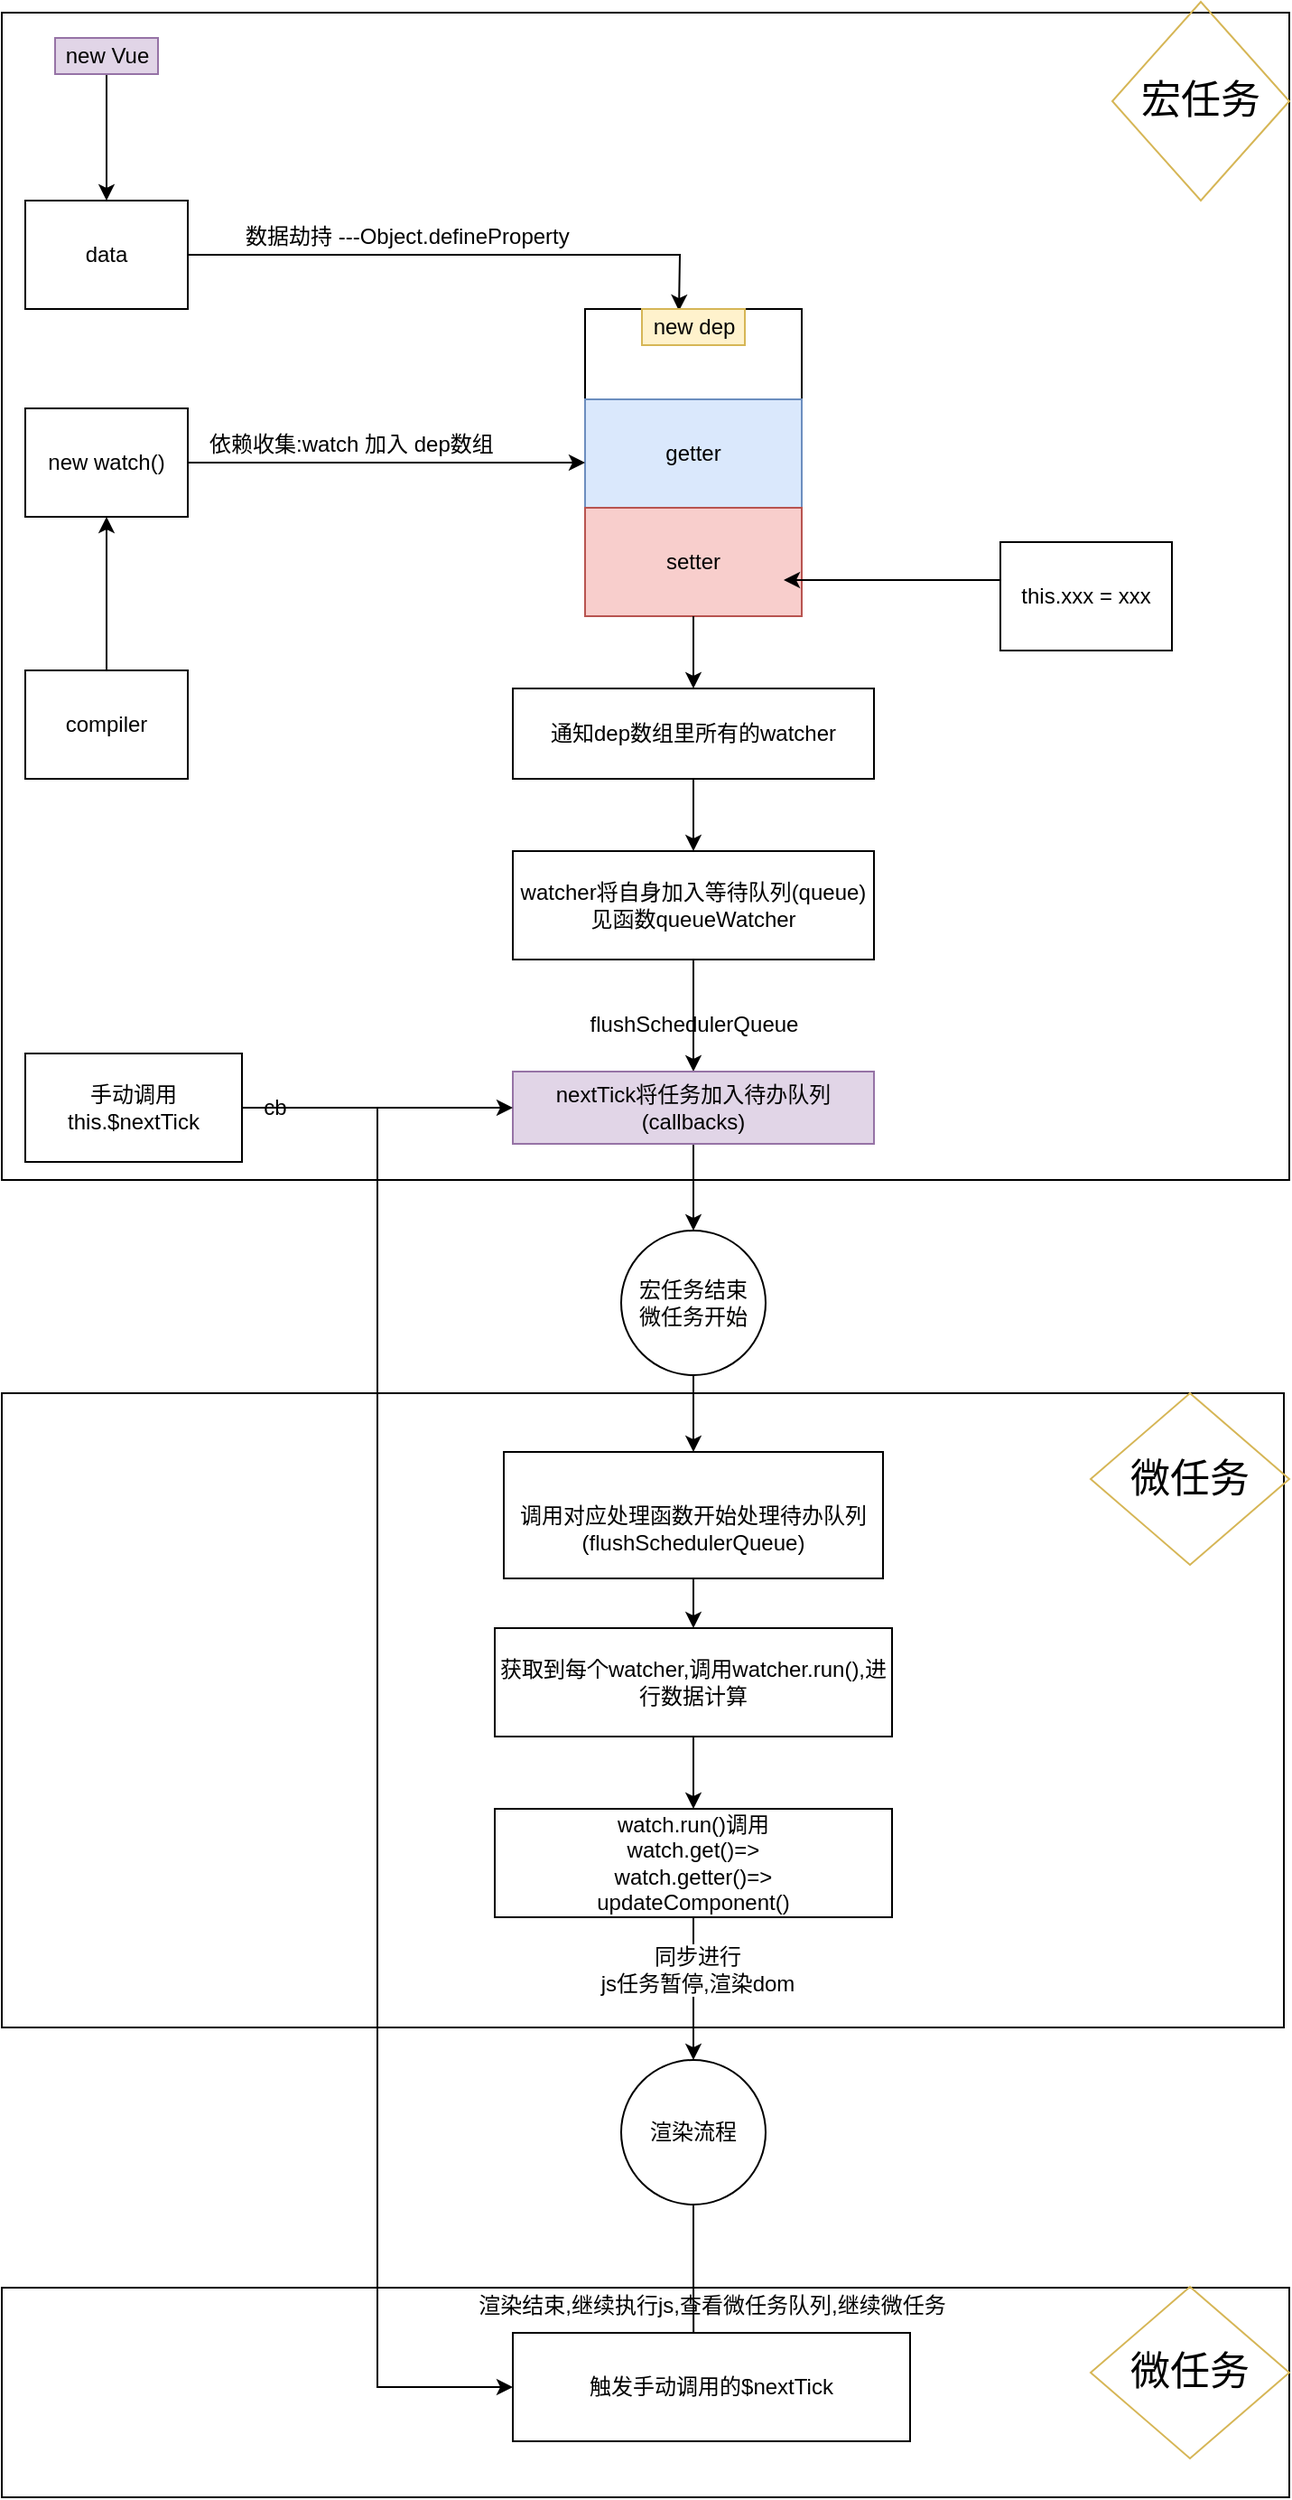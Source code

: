 <mxfile version="12.2.9" type="github" pages="1">
  <diagram id="HfMefwT_UiIjBtf52L7Y" name="Page-1">
    <mxGraphModel dx="650" dy="401" grid="1" gridSize="10" guides="1" tooltips="1" connect="1" arrows="1" fold="1" page="1" pageScale="1" pageWidth="827" pageHeight="1169" background="none" math="0" shadow="0">
      <root>
        <mxCell id="0"/>
        <mxCell id="1" parent="0"/>
        <mxCell id="YsaOxoRD0oWJHUhISJ-A-18" value="" style="rounded=0;whiteSpace=wrap;html=1;strokeColor=#000000;fillColor=none;" parent="1" vertex="1">
          <mxGeometry x="340" y="200" width="120" height="170" as="geometry"/>
        </mxCell>
        <mxCell id="QALL7YyBJUHeHBPMZXpB-23" value="" style="rounded=0;whiteSpace=wrap;html=1;fillColor=none;" vertex="1" parent="1">
          <mxGeometry x="17" y="36" width="713" height="646" as="geometry"/>
        </mxCell>
        <mxCell id="YsaOxoRD0oWJHUhISJ-A-53" value="" style="rounded=0;whiteSpace=wrap;html=1;strokeColor=#000000;fillColor=none;" parent="1" vertex="1">
          <mxGeometry x="17" y="800" width="710" height="351" as="geometry"/>
        </mxCell>
        <mxCell id="YsaOxoRD0oWJHUhISJ-A-1" value="getter" style="rounded=0;whiteSpace=wrap;html=1;fillColor=#dae8fc;strokeColor=#6c8ebf;" parent="1" vertex="1">
          <mxGeometry x="340" y="250" width="120" height="60" as="geometry"/>
        </mxCell>
        <mxCell id="YsaOxoRD0oWJHUhISJ-A-2" value="setter" style="rounded=0;whiteSpace=wrap;html=1;fillColor=#f8cecc;strokeColor=#b85450;" parent="1" vertex="1">
          <mxGeometry x="340" y="310" width="120" height="60" as="geometry"/>
        </mxCell>
        <mxCell id="YsaOxoRD0oWJHUhISJ-A-10" style="edgeStyle=orthogonalEdgeStyle;rounded=0;orthogonalLoop=1;jettySize=auto;html=1;entryX=0.458;entryY=0.005;entryDx=0;entryDy=0;entryPerimeter=0;" parent="1" source="YsaOxoRD0oWJHUhISJ-A-3" edge="1">
          <mxGeometry relative="1" as="geometry">
            <mxPoint x="392" y="201" as="targetPoint"/>
          </mxGeometry>
        </mxCell>
        <mxCell id="YsaOxoRD0oWJHUhISJ-A-3" value="data" style="rounded=0;whiteSpace=wrap;html=1;" parent="1" vertex="1">
          <mxGeometry x="30" y="140" width="90" height="60" as="geometry"/>
        </mxCell>
        <mxCell id="YsaOxoRD0oWJHUhISJ-A-11" value="数据劫持 ---Object.defineProperty&amp;nbsp;&lt;br&gt;" style="text;html=1;resizable=0;points=[];autosize=1;align=left;verticalAlign=top;spacingTop=-4;" parent="1" vertex="1">
          <mxGeometry x="150" y="150" width="200" height="20" as="geometry"/>
        </mxCell>
        <mxCell id="YsaOxoRD0oWJHUhISJ-A-24" style="edgeStyle=orthogonalEdgeStyle;rounded=0;orthogonalLoop=1;jettySize=auto;html=1;entryX=0.5;entryY=1;entryDx=0;entryDy=0;" parent="1" source="YsaOxoRD0oWJHUhISJ-A-12" target="YsaOxoRD0oWJHUhISJ-A-23" edge="1">
          <mxGeometry relative="1" as="geometry"/>
        </mxCell>
        <mxCell id="YsaOxoRD0oWJHUhISJ-A-12" value="compiler" style="rounded=0;whiteSpace=wrap;html=1;strokeColor=#000000;fillColor=none;" parent="1" vertex="1">
          <mxGeometry x="30" y="400" width="90" height="60" as="geometry"/>
        </mxCell>
        <mxCell id="YsaOxoRD0oWJHUhISJ-A-39" style="edgeStyle=orthogonalEdgeStyle;rounded=0;orthogonalLoop=1;jettySize=auto;html=1;entryX=0.5;entryY=0;entryDx=0;entryDy=0;" parent="1" source="YsaOxoRD0oWJHUhISJ-A-18" target="YsaOxoRD0oWJHUhISJ-A-38" edge="1">
          <mxGeometry relative="1" as="geometry"/>
        </mxCell>
        <mxCell id="YsaOxoRD0oWJHUhISJ-A-28" style="edgeStyle=orthogonalEdgeStyle;rounded=0;orthogonalLoop=1;jettySize=auto;html=1;entryX=0.5;entryY=0;entryDx=0;entryDy=0;" parent="1" source="YsaOxoRD0oWJHUhISJ-A-21" target="YsaOxoRD0oWJHUhISJ-A-3" edge="1">
          <mxGeometry relative="1" as="geometry"/>
        </mxCell>
        <mxCell id="YsaOxoRD0oWJHUhISJ-A-21" value="new Vue" style="text;html=1;strokeColor=#9673a6;fillColor=#e1d5e7;align=center;verticalAlign=middle;whiteSpace=wrap;rounded=0;" parent="1" vertex="1">
          <mxGeometry x="46.5" y="50" width="57" height="20" as="geometry"/>
        </mxCell>
        <mxCell id="YsaOxoRD0oWJHUhISJ-A-32" style="edgeStyle=orthogonalEdgeStyle;rounded=0;orthogonalLoop=1;jettySize=auto;html=1;entryX=0;entryY=0.5;entryDx=0;entryDy=0;" parent="1" source="YsaOxoRD0oWJHUhISJ-A-23" target="YsaOxoRD0oWJHUhISJ-A-18" edge="1">
          <mxGeometry relative="1" as="geometry"/>
        </mxCell>
        <mxCell id="YsaOxoRD0oWJHUhISJ-A-23" value="new watch()" style="rounded=0;whiteSpace=wrap;html=1;strokeColor=#000000;fillColor=none;" parent="1" vertex="1">
          <mxGeometry x="30" y="255" width="90" height="60" as="geometry"/>
        </mxCell>
        <mxCell id="YsaOxoRD0oWJHUhISJ-A-26" value="依赖收集:watch 加入 dep数组" style="text;html=1;resizable=0;points=[];autosize=1;align=left;verticalAlign=top;spacingTop=-4;" parent="1" vertex="1">
          <mxGeometry x="130" y="265" width="170" height="20" as="geometry"/>
        </mxCell>
        <mxCell id="YsaOxoRD0oWJHUhISJ-A-27" value="new dep" style="text;html=1;strokeColor=#d6b656;fillColor=#fff2cc;align=center;verticalAlign=middle;whiteSpace=wrap;rounded=0;" parent="1" vertex="1">
          <mxGeometry x="371.5" y="200" width="57" height="20" as="geometry"/>
        </mxCell>
        <mxCell id="QALL7YyBJUHeHBPMZXpB-25" style="edgeStyle=orthogonalEdgeStyle;rounded=0;orthogonalLoop=1;jettySize=auto;html=1;" edge="1" parent="1" source="YsaOxoRD0oWJHUhISJ-A-30">
          <mxGeometry relative="1" as="geometry">
            <mxPoint x="450" y="350" as="targetPoint"/>
            <Array as="points">
              <mxPoint x="460" y="350"/>
            </Array>
          </mxGeometry>
        </mxCell>
        <mxCell id="YsaOxoRD0oWJHUhISJ-A-30" value="this.xxx = xxx" style="rounded=0;whiteSpace=wrap;html=1;strokeColor=#000000;fillColor=none;" parent="1" vertex="1">
          <mxGeometry x="570" y="329" width="95" height="60" as="geometry"/>
        </mxCell>
        <mxCell id="YsaOxoRD0oWJHUhISJ-A-41" style="edgeStyle=orthogonalEdgeStyle;rounded=0;orthogonalLoop=1;jettySize=auto;html=1;entryX=0.5;entryY=0;entryDx=0;entryDy=0;" parent="1" source="YsaOxoRD0oWJHUhISJ-A-38" target="YsaOxoRD0oWJHUhISJ-A-40" edge="1">
          <mxGeometry relative="1" as="geometry"/>
        </mxCell>
        <mxCell id="YsaOxoRD0oWJHUhISJ-A-38" value="通知dep数组里所有的watcher" style="rounded=0;whiteSpace=wrap;html=1;strokeColor=#000000;fillColor=none;" parent="1" vertex="1">
          <mxGeometry x="300" y="410" width="200" height="50" as="geometry"/>
        </mxCell>
        <mxCell id="YsaOxoRD0oWJHUhISJ-A-43" style="edgeStyle=orthogonalEdgeStyle;rounded=0;orthogonalLoop=1;jettySize=auto;html=1;entryX=0.5;entryY=0;entryDx=0;entryDy=0;" parent="1" source="YsaOxoRD0oWJHUhISJ-A-40" target="YsaOxoRD0oWJHUhISJ-A-42" edge="1">
          <mxGeometry relative="1" as="geometry"/>
        </mxCell>
        <mxCell id="YsaOxoRD0oWJHUhISJ-A-40" value="watcher将自身加入等待队列(queue)&lt;br&gt;见函数queueWatcher" style="rounded=0;whiteSpace=wrap;html=1;strokeColor=#000000;fillColor=none;align=center;" parent="1" vertex="1">
          <mxGeometry x="300" y="500" width="200" height="60" as="geometry"/>
        </mxCell>
        <mxCell id="YsaOxoRD0oWJHUhISJ-A-46" style="edgeStyle=orthogonalEdgeStyle;rounded=0;orthogonalLoop=1;jettySize=auto;html=1;entryX=0.5;entryY=0;entryDx=0;entryDy=0;" parent="1" source="YsaOxoRD0oWJHUhISJ-A-42" target="YsaOxoRD0oWJHUhISJ-A-44" edge="1">
          <mxGeometry relative="1" as="geometry"/>
        </mxCell>
        <mxCell id="YsaOxoRD0oWJHUhISJ-A-42" value="nextTick将任务加入待办队列&lt;br&gt;(callbacks)" style="rounded=0;whiteSpace=wrap;html=1;strokeColor=#9673a6;fillColor=#e1d5e7;" parent="1" vertex="1">
          <mxGeometry x="300" y="622" width="200" height="40" as="geometry"/>
        </mxCell>
        <mxCell id="YsaOxoRD0oWJHUhISJ-A-47" style="edgeStyle=orthogonalEdgeStyle;rounded=0;orthogonalLoop=1;jettySize=auto;html=1;entryX=0.5;entryY=0;entryDx=0;entryDy=0;" parent="1" source="YsaOxoRD0oWJHUhISJ-A-44" target="YsaOxoRD0oWJHUhISJ-A-45" edge="1">
          <mxGeometry relative="1" as="geometry"/>
        </mxCell>
        <mxCell id="YsaOxoRD0oWJHUhISJ-A-44" value="宏任务结束&lt;br&gt;微任务开始" style="ellipse;whiteSpace=wrap;html=1;aspect=fixed;strokeColor=#000000;fillColor=none;" parent="1" vertex="1">
          <mxGeometry x="360" y="710" width="80" height="80" as="geometry"/>
        </mxCell>
        <mxCell id="YsaOxoRD0oWJHUhISJ-A-50" style="edgeStyle=orthogonalEdgeStyle;rounded=0;orthogonalLoop=1;jettySize=auto;html=1;entryX=0.5;entryY=0;entryDx=0;entryDy=0;" parent="1" source="YsaOxoRD0oWJHUhISJ-A-45" target="YsaOxoRD0oWJHUhISJ-A-48" edge="1">
          <mxGeometry relative="1" as="geometry"/>
        </mxCell>
        <mxCell id="YsaOxoRD0oWJHUhISJ-A-45" value="&lt;br&gt;调用对应处理函数开始处理待办队列 (flushSchedulerQueue)" style="rounded=0;whiteSpace=wrap;html=1;strokeColor=#000000;fillColor=none;" parent="1" vertex="1">
          <mxGeometry x="295" y="832.5" width="210" height="70" as="geometry"/>
        </mxCell>
        <mxCell id="QALL7YyBJUHeHBPMZXpB-3" style="edgeStyle=orthogonalEdgeStyle;rounded=0;orthogonalLoop=1;jettySize=auto;html=1;" edge="1" parent="1" source="YsaOxoRD0oWJHUhISJ-A-48" target="QALL7YyBJUHeHBPMZXpB-1">
          <mxGeometry relative="1" as="geometry"/>
        </mxCell>
        <mxCell id="YsaOxoRD0oWJHUhISJ-A-48" value="获取到每个watcher,调用watcher.run(),进行数据计算" style="rounded=0;whiteSpace=wrap;html=1;strokeColor=#000000;fillColor=none;" parent="1" vertex="1">
          <mxGeometry x="290" y="930" width="220" height="60" as="geometry"/>
        </mxCell>
        <mxCell id="QALL7YyBJUHeHBPMZXpB-18" style="edgeStyle=orthogonalEdgeStyle;rounded=0;orthogonalLoop=1;jettySize=auto;html=1;entryX=0.455;entryY=0.167;entryDx=0;entryDy=0;entryPerimeter=0;" edge="1" parent="1" source="YsaOxoRD0oWJHUhISJ-A-49" target="QALL7YyBJUHeHBPMZXpB-16">
          <mxGeometry relative="1" as="geometry"/>
        </mxCell>
        <mxCell id="YsaOxoRD0oWJHUhISJ-A-49" value="渲染流程" style="ellipse;whiteSpace=wrap;html=1;aspect=fixed;strokeColor=#000000;fillColor=none;" parent="1" vertex="1">
          <mxGeometry x="360" y="1169" width="80" height="80" as="geometry"/>
        </mxCell>
        <mxCell id="YsaOxoRD0oWJHUhISJ-A-54" value="&lt;p style=&quot;line-height: 120% ; font-size: 22px&quot;&gt;&lt;br&gt;&lt;/p&gt;" style="text;html=1;strokeColor=none;fillColor=none;align=center;verticalAlign=middle;whiteSpace=wrap;rounded=0;" parent="1" vertex="1">
          <mxGeometry x="570" y="470" width="120" height="90" as="geometry"/>
        </mxCell>
        <mxCell id="YsaOxoRD0oWJHUhISJ-A-55" value="&lt;font style=&quot;font-size: 22px&quot;&gt;微任务&lt;/font&gt;" style="rhombus;whiteSpace=wrap;html=1;strokeColor=#d6b656;fillColor=none;" parent="1" vertex="1">
          <mxGeometry x="620" y="800" width="110" height="95" as="geometry"/>
        </mxCell>
        <mxCell id="YsaOxoRD0oWJHUhISJ-A-56" value="&lt;span style=&quot;font-size: 22px&quot;&gt;宏任务&lt;/span&gt;" style="rhombus;whiteSpace=wrap;html=1;strokeColor=#d6b656;fillColor=none;direction=south;" parent="1" vertex="1">
          <mxGeometry x="632" y="30" width="98" height="110" as="geometry"/>
        </mxCell>
        <mxCell id="QALL7YyBJUHeHBPMZXpB-2" value="" style="edgeStyle=orthogonalEdgeStyle;rounded=0;orthogonalLoop=1;jettySize=auto;html=1;" edge="1" parent="1" source="QALL7YyBJUHeHBPMZXpB-1" target="YsaOxoRD0oWJHUhISJ-A-49">
          <mxGeometry relative="1" as="geometry"/>
        </mxCell>
        <mxCell id="QALL7YyBJUHeHBPMZXpB-4" value="同步进行&lt;br&gt;js任务暂停,渲染dom" style="text;html=1;align=center;verticalAlign=middle;resizable=0;points=[];;labelBackgroundColor=#ffffff;" vertex="1" connectable="0" parent="QALL7YyBJUHeHBPMZXpB-2">
          <mxGeometry x="-0.266" y="2" relative="1" as="geometry">
            <mxPoint as="offset"/>
          </mxGeometry>
        </mxCell>
        <mxCell id="QALL7YyBJUHeHBPMZXpB-1" value="watch.run()调用&lt;br&gt;watch.get()=&amp;gt;&lt;br&gt;watch.getter()=&amp;gt;&lt;br&gt;updateComponent()" style="rounded=0;whiteSpace=wrap;html=1;" vertex="1" parent="1">
          <mxGeometry x="290" y="1030" width="220" height="60" as="geometry"/>
        </mxCell>
        <mxCell id="QALL7YyBJUHeHBPMZXpB-7" style="edgeStyle=orthogonalEdgeStyle;rounded=0;orthogonalLoop=1;jettySize=auto;html=1;" edge="1" parent="1" source="QALL7YyBJUHeHBPMZXpB-5" target="YsaOxoRD0oWJHUhISJ-A-42">
          <mxGeometry relative="1" as="geometry"/>
        </mxCell>
        <mxCell id="QALL7YyBJUHeHBPMZXpB-12" value="cb" style="text;html=1;align=center;verticalAlign=middle;resizable=0;points=[];;labelBackgroundColor=#ffffff;" vertex="1" connectable="0" parent="QALL7YyBJUHeHBPMZXpB-7">
          <mxGeometry x="-0.223" y="-3" relative="1" as="geometry">
            <mxPoint x="-40.5" y="-3" as="offset"/>
          </mxGeometry>
        </mxCell>
        <mxCell id="QALL7YyBJUHeHBPMZXpB-15" style="edgeStyle=orthogonalEdgeStyle;rounded=0;orthogonalLoop=1;jettySize=auto;html=1;entryX=0;entryY=0.5;entryDx=0;entryDy=0;" edge="1" parent="1" source="QALL7YyBJUHeHBPMZXpB-5" target="QALL7YyBJUHeHBPMZXpB-16">
          <mxGeometry relative="1" as="geometry"/>
        </mxCell>
        <mxCell id="QALL7YyBJUHeHBPMZXpB-5" value="手动调用this.$nextTick" style="rounded=0;whiteSpace=wrap;html=1;" vertex="1" parent="1">
          <mxGeometry x="30" y="612" width="120" height="60" as="geometry"/>
        </mxCell>
        <mxCell id="QALL7YyBJUHeHBPMZXpB-9" value="flushSchedulerQueue" style="text;html=1;align=center;verticalAlign=middle;resizable=0;points=[];;autosize=1;" vertex="1" parent="1">
          <mxGeometry x="335" y="586" width="130" height="20" as="geometry"/>
        </mxCell>
        <mxCell id="QALL7YyBJUHeHBPMZXpB-16" value="触发手动调用的$nextTick" style="rounded=0;whiteSpace=wrap;html=1;" vertex="1" parent="1">
          <mxGeometry x="300" y="1320" width="220" height="60" as="geometry"/>
        </mxCell>
        <mxCell id="QALL7YyBJUHeHBPMZXpB-20" value="渲染结束,继续执行js,查看微任务队列,继续微任务" style="text;html=1;align=center;verticalAlign=middle;resizable=0;points=[];;autosize=1;" vertex="1" parent="1">
          <mxGeometry x="275" y="1295" width="270" height="20" as="geometry"/>
        </mxCell>
        <mxCell id="QALL7YyBJUHeHBPMZXpB-28" value="" style="rounded=0;whiteSpace=wrap;html=1;fillColor=none;" vertex="1" parent="1">
          <mxGeometry x="17" y="1295" width="713" height="116" as="geometry"/>
        </mxCell>
        <mxCell id="QALL7YyBJUHeHBPMZXpB-29" value="&lt;font style=&quot;font-size: 22px&quot;&gt;微任务&lt;/font&gt;" style="rhombus;whiteSpace=wrap;html=1;strokeColor=#d6b656;fillColor=none;" vertex="1" parent="1">
          <mxGeometry x="620" y="1294.5" width="110" height="95" as="geometry"/>
        </mxCell>
      </root>
    </mxGraphModel>
  </diagram>
</mxfile>
